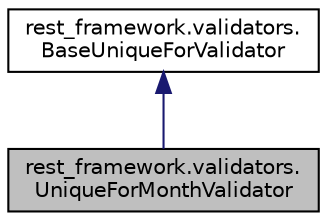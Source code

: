 digraph "rest_framework.validators.UniqueForMonthValidator"
{
 // LATEX_PDF_SIZE
  edge [fontname="Helvetica",fontsize="10",labelfontname="Helvetica",labelfontsize="10"];
  node [fontname="Helvetica",fontsize="10",shape=record];
  Node1 [label="rest_framework.validators.\lUniqueForMonthValidator",height=0.2,width=0.4,color="black", fillcolor="grey75", style="filled", fontcolor="black",tooltip=" "];
  Node2 -> Node1 [dir="back",color="midnightblue",fontsize="10",style="solid",fontname="Helvetica"];
  Node2 [label="rest_framework.validators.\lBaseUniqueForValidator",height=0.2,width=0.4,color="black", fillcolor="white", style="filled",URL="$classrest__framework_1_1validators_1_1_base_unique_for_validator.html",tooltip=" "];
}
